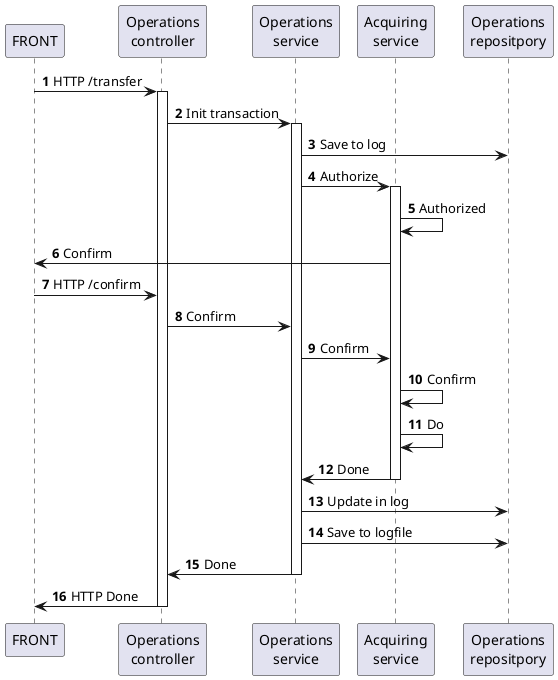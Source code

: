 @startuml

participant front as "FRONT"
participant controller as "Operations\ncontroller"
participant service as "Operations\nservice"
participant ipsp as "Acquiring\nservice"
participant repository as "Operations\nrepositpory"

autonumber
front -> controller: HTTP /transfer
activate controller
controller -> service: Init transaction
activate service
service -> repository: Save to log
service -> ipsp: Authorize
activate ipsp
ipsp -> ipsp: Authorized
ipsp -> front: Confirm
front -> controller: HTTP /confirm
controller -> service: Confirm

service -> ipsp: Confirm
ipsp -> ipsp: Confirm
ipsp -> ipsp: Do
ipsp -> service: Done
deactivate ipsp
service -> repository: Update in log
service -> repository: Save to logfile
service -> controller: Done
deactivate service
controller -> front: HTTP Done
deactivate controller

deactivate service
@enduml
